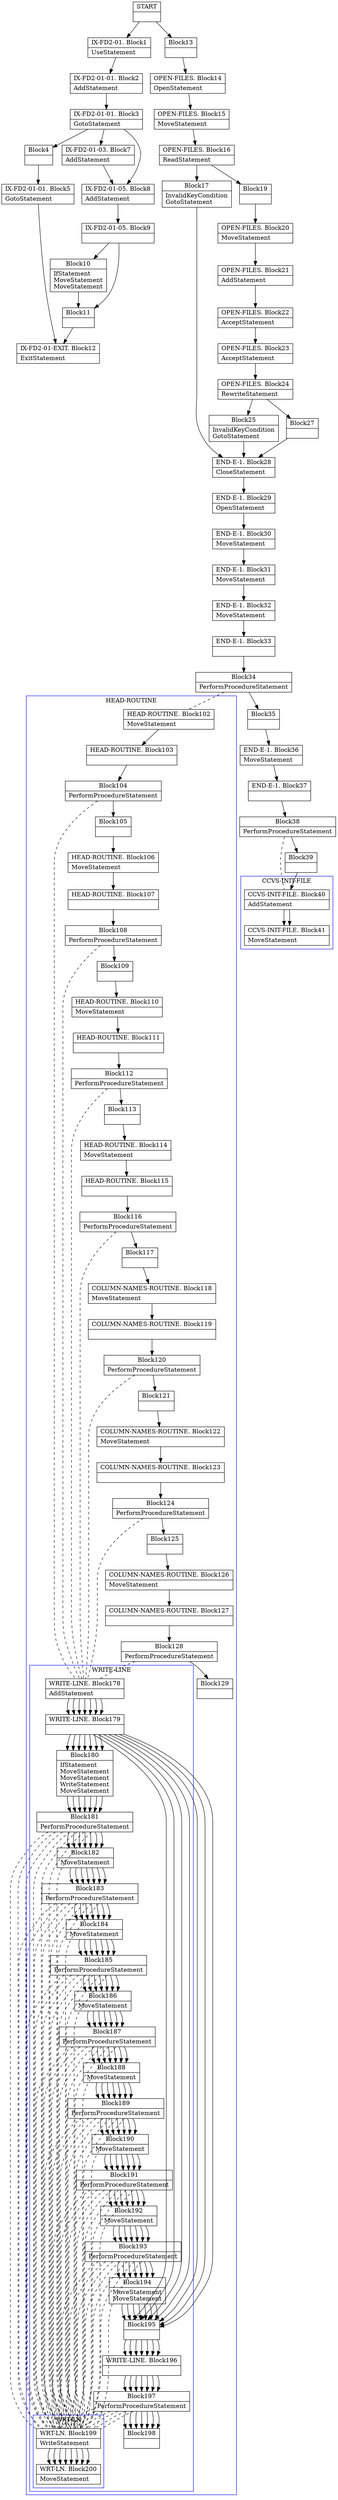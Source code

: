 digraph Cfg {
compound=true;
node [
shape = "record"
]

edge [
arrowtail = "empty"
]
Block0 [
label = "{START|}"
]
Block1 [
label = "{IX-FD2-01. Block1|UseStatement\l}"
]
Block2 [
label = "{IX-FD2-01-01. Block2|AddStatement\l}"
]
Block3 [
label = "{IX-FD2-01-01. Block3|GotoStatement\l}"
]
Block4 [
label = "{Block4|}"
]
Block5 [
label = "{IX-FD2-01-01. Block5|GotoStatement\l}"
]
Block12 [
label = "{IX-FD2-01-EXIT. Block12|ExitStatement\l}"
]
Block7 [
label = "{IX-FD2-01-03. Block7|AddStatement\l}"
]
Block8 [
label = "{IX-FD2-01-05. Block8|AddStatement\l}"
]
Block9 [
label = "{IX-FD2-01-05. Block9|}"
]
Block10 [
label = "{Block10|IfStatement\lMoveStatement\lMoveStatement\l}"
]
Block11 [
label = "{Block11|}"
]
Block13 [
label = "{Block13|}"
]
Block14 [
label = "{OPEN-FILES. Block14|OpenStatement\l}"
]
Block15 [
label = "{OPEN-FILES. Block15|MoveStatement\l}"
]
Block16 [
label = "{OPEN-FILES. Block16|ReadStatement\l}"
]
Block17 [
label = "{Block17|InvalidKeyCondition\lGotoStatement\l}"
]
Block28 [
label = "{END-E-1. Block28|CloseStatement\l}"
]
Block29 [
label = "{END-E-1. Block29|OpenStatement\l}"
]
Block30 [
label = "{END-E-1. Block30|MoveStatement\l}"
]
Block31 [
label = "{END-E-1. Block31|MoveStatement\l}"
]
Block32 [
label = "{END-E-1. Block32|MoveStatement\l}"
]
Block33 [
label = "{END-E-1. Block33|}"
]
Block34 [
label = "{Block34|PerformProcedureStatement\l}"
]
subgraph cluster_1{
color = blue;
label = "HEAD-ROUTINE";
Block102 [
label = "{HEAD-ROUTINE. Block102|MoveStatement\l}"
]
Block103 [
label = "{HEAD-ROUTINE. Block103|}"
]
Block104 [
label = "{Block104|PerformProcedureStatement\l}"
]
subgraph cluster_8{
color = blue;
label = "WRITE-LINE";
Block178 [
label = "{WRITE-LINE. Block178|AddStatement\l}"
]
Block179 [
label = "{WRITE-LINE. Block179|}"
]
Block180 [
label = "{Block180|IfStatement\lMoveStatement\lMoveStatement\lWriteStatement\lMoveStatement\l}"
]
Block181 [
label = "{Block181|PerformProcedureStatement\l}"
]
subgraph cluster_22{
color = blue;
label = "WRT-LN";
Block199 [
label = "{WRT-LN. Block199|WriteStatement\l}"
]
Block200 [
label = "{WRT-LN. Block200|MoveStatement\l}"
]
Block199 -> Block200

}
Block181 -> Block199 [style=dashed, arrowhead=none]

Block182 [
label = "{Block182|MoveStatement\l}"
]
Block183 [
label = "{Block183|PerformProcedureStatement\l}"
]
subgraph cluster_23{
color = blue;
label = "WRT-LN";
Block199 [
label = "{WRT-LN. Block199|WriteStatement\l}"
]
Block200 [
label = "{WRT-LN. Block200|MoveStatement\l}"
]
Block199 -> Block200

}
Block183 -> Block199 [style=dashed, arrowhead=none]

Block184 [
label = "{Block184|MoveStatement\l}"
]
Block185 [
label = "{Block185|PerformProcedureStatement\l}"
]
subgraph cluster_24{
color = blue;
label = "WRT-LN";
Block199 [
label = "{WRT-LN. Block199|WriteStatement\l}"
]
Block200 [
label = "{WRT-LN. Block200|MoveStatement\l}"
]
Block199 -> Block200

}
Block185 -> Block199 [style=dashed, arrowhead=none]

Block186 [
label = "{Block186|MoveStatement\l}"
]
Block187 [
label = "{Block187|PerformProcedureStatement\l}"
]
subgraph cluster_25{
color = blue;
label = "WRT-LN";
Block199 [
label = "{WRT-LN. Block199|WriteStatement\l}"
]
Block200 [
label = "{WRT-LN. Block200|MoveStatement\l}"
]
Block199 -> Block200

}
Block187 -> Block199 [style=dashed, arrowhead=none]

Block188 [
label = "{Block188|MoveStatement\l}"
]
Block189 [
label = "{Block189|PerformProcedureStatement\l}"
]
subgraph cluster_26{
color = blue;
label = "WRT-LN";
Block199 [
label = "{WRT-LN. Block199|WriteStatement\l}"
]
Block200 [
label = "{WRT-LN. Block200|MoveStatement\l}"
]
Block199 -> Block200

}
Block189 -> Block199 [style=dashed, arrowhead=none]

Block190 [
label = "{Block190|MoveStatement\l}"
]
Block191 [
label = "{Block191|PerformProcedureStatement\l}"
]
subgraph cluster_27{
color = blue;
label = "WRT-LN";
Block199 [
label = "{WRT-LN. Block199|WriteStatement\l}"
]
Block200 [
label = "{WRT-LN. Block200|MoveStatement\l}"
]
Block199 -> Block200

}
Block191 -> Block199 [style=dashed, arrowhead=none]

Block192 [
label = "{Block192|MoveStatement\l}"
]
Block193 [
label = "{Block193|PerformProcedureStatement\l}"
]
subgraph cluster_28{
color = blue;
label = "WRT-LN";
Block199 [
label = "{WRT-LN. Block199|WriteStatement\l}"
]
Block200 [
label = "{WRT-LN. Block200|MoveStatement\l}"
]
Block199 -> Block200

}
Block193 -> Block199 [style=dashed, arrowhead=none]

Block194 [
label = "{Block194|MoveStatement\lMoveStatement\l}"
]
Block195 [
label = "{Block195|}"
]
Block196 [
label = "{WRITE-LINE. Block196|}"
]
Block197 [
label = "{Block197|PerformProcedureStatement\l}"
]
subgraph cluster_29{
color = blue;
label = "WRT-LN";
Block199 [
label = "{WRT-LN. Block199|WriteStatement\l}"
]
Block200 [
label = "{WRT-LN. Block200|MoveStatement\l}"
]
Block199 -> Block200

}
Block197 -> Block199 [style=dashed, arrowhead=none]

Block198 [
label = "{Block198|}"
]
Block178 -> Block179
Block179 -> Block180
Block179 -> Block195
Block180 -> Block181
Block181 -> Block182
Block182 -> Block183
Block183 -> Block184
Block184 -> Block185
Block185 -> Block186
Block186 -> Block187
Block187 -> Block188
Block188 -> Block189
Block189 -> Block190
Block190 -> Block191
Block191 -> Block192
Block192 -> Block193
Block193 -> Block194
Block194 -> Block195
Block195 -> Block196
Block196 -> Block197
Block197 -> Block198

}
Block104 -> Block178 [style=dashed, arrowhead=none]

Block105 [
label = "{Block105|}"
]
Block106 [
label = "{HEAD-ROUTINE. Block106|MoveStatement\l}"
]
Block107 [
label = "{HEAD-ROUTINE. Block107|}"
]
Block108 [
label = "{Block108|PerformProcedureStatement\l}"
]
subgraph cluster_9{
color = blue;
label = "WRITE-LINE";
Block178 [
label = "{WRITE-LINE. Block178|AddStatement\l}"
]
Block179 [
label = "{WRITE-LINE. Block179|}"
]
Block180 [
label = "{Block180|IfStatement\lMoveStatement\lMoveStatement\lWriteStatement\lMoveStatement\l}"
]
Block181 [
label = "{Block181|PerformProcedureStatement\l}"
]
Block181 -> Block199 [style=dashed, arrowhead=none]

Block182 [
label = "{Block182|MoveStatement\l}"
]
Block183 [
label = "{Block183|PerformProcedureStatement\l}"
]
Block183 -> Block199 [style=dashed, arrowhead=none]

Block184 [
label = "{Block184|MoveStatement\l}"
]
Block185 [
label = "{Block185|PerformProcedureStatement\l}"
]
Block185 -> Block199 [style=dashed, arrowhead=none]

Block186 [
label = "{Block186|MoveStatement\l}"
]
Block187 [
label = "{Block187|PerformProcedureStatement\l}"
]
Block187 -> Block199 [style=dashed, arrowhead=none]

Block188 [
label = "{Block188|MoveStatement\l}"
]
Block189 [
label = "{Block189|PerformProcedureStatement\l}"
]
Block189 -> Block199 [style=dashed, arrowhead=none]

Block190 [
label = "{Block190|MoveStatement\l}"
]
Block191 [
label = "{Block191|PerformProcedureStatement\l}"
]
Block191 -> Block199 [style=dashed, arrowhead=none]

Block192 [
label = "{Block192|MoveStatement\l}"
]
Block193 [
label = "{Block193|PerformProcedureStatement\l}"
]
Block193 -> Block199 [style=dashed, arrowhead=none]

Block194 [
label = "{Block194|MoveStatement\lMoveStatement\l}"
]
Block195 [
label = "{Block195|}"
]
Block196 [
label = "{WRITE-LINE. Block196|}"
]
Block197 [
label = "{Block197|PerformProcedureStatement\l}"
]
Block197 -> Block199 [style=dashed, arrowhead=none]

Block198 [
label = "{Block198|}"
]
Block178 -> Block179
Block179 -> Block180
Block179 -> Block195
Block180 -> Block181
Block181 -> Block182
Block182 -> Block183
Block183 -> Block184
Block184 -> Block185
Block185 -> Block186
Block186 -> Block187
Block187 -> Block188
Block188 -> Block189
Block189 -> Block190
Block190 -> Block191
Block191 -> Block192
Block192 -> Block193
Block193 -> Block194
Block194 -> Block195
Block195 -> Block196
Block196 -> Block197
Block197 -> Block198

}
Block108 -> Block178 [style=dashed, arrowhead=none]

Block109 [
label = "{Block109|}"
]
Block110 [
label = "{HEAD-ROUTINE. Block110|MoveStatement\l}"
]
Block111 [
label = "{HEAD-ROUTINE. Block111|}"
]
Block112 [
label = "{Block112|PerformProcedureStatement\l}"
]
subgraph cluster_10{
color = blue;
label = "WRITE-LINE";
Block178 [
label = "{WRITE-LINE. Block178|AddStatement\l}"
]
Block179 [
label = "{WRITE-LINE. Block179|}"
]
Block180 [
label = "{Block180|IfStatement\lMoveStatement\lMoveStatement\lWriteStatement\lMoveStatement\l}"
]
Block181 [
label = "{Block181|PerformProcedureStatement\l}"
]
Block181 -> Block199 [style=dashed, arrowhead=none]

Block182 [
label = "{Block182|MoveStatement\l}"
]
Block183 [
label = "{Block183|PerformProcedureStatement\l}"
]
Block183 -> Block199 [style=dashed, arrowhead=none]

Block184 [
label = "{Block184|MoveStatement\l}"
]
Block185 [
label = "{Block185|PerformProcedureStatement\l}"
]
Block185 -> Block199 [style=dashed, arrowhead=none]

Block186 [
label = "{Block186|MoveStatement\l}"
]
Block187 [
label = "{Block187|PerformProcedureStatement\l}"
]
Block187 -> Block199 [style=dashed, arrowhead=none]

Block188 [
label = "{Block188|MoveStatement\l}"
]
Block189 [
label = "{Block189|PerformProcedureStatement\l}"
]
Block189 -> Block199 [style=dashed, arrowhead=none]

Block190 [
label = "{Block190|MoveStatement\l}"
]
Block191 [
label = "{Block191|PerformProcedureStatement\l}"
]
Block191 -> Block199 [style=dashed, arrowhead=none]

Block192 [
label = "{Block192|MoveStatement\l}"
]
Block193 [
label = "{Block193|PerformProcedureStatement\l}"
]
Block193 -> Block199 [style=dashed, arrowhead=none]

Block194 [
label = "{Block194|MoveStatement\lMoveStatement\l}"
]
Block195 [
label = "{Block195|}"
]
Block196 [
label = "{WRITE-LINE. Block196|}"
]
Block197 [
label = "{Block197|PerformProcedureStatement\l}"
]
Block197 -> Block199 [style=dashed, arrowhead=none]

Block198 [
label = "{Block198|}"
]
Block178 -> Block179
Block179 -> Block180
Block179 -> Block195
Block180 -> Block181
Block181 -> Block182
Block182 -> Block183
Block183 -> Block184
Block184 -> Block185
Block185 -> Block186
Block186 -> Block187
Block187 -> Block188
Block188 -> Block189
Block189 -> Block190
Block190 -> Block191
Block191 -> Block192
Block192 -> Block193
Block193 -> Block194
Block194 -> Block195
Block195 -> Block196
Block196 -> Block197
Block197 -> Block198

}
Block112 -> Block178 [style=dashed, arrowhead=none]

Block113 [
label = "{Block113|}"
]
Block114 [
label = "{HEAD-ROUTINE. Block114|MoveStatement\l}"
]
Block115 [
label = "{HEAD-ROUTINE. Block115|}"
]
Block116 [
label = "{Block116|PerformProcedureStatement\l}"
]
subgraph cluster_11{
color = blue;
label = "WRITE-LINE";
Block178 [
label = "{WRITE-LINE. Block178|AddStatement\l}"
]
Block179 [
label = "{WRITE-LINE. Block179|}"
]
Block180 [
label = "{Block180|IfStatement\lMoveStatement\lMoveStatement\lWriteStatement\lMoveStatement\l}"
]
Block181 [
label = "{Block181|PerformProcedureStatement\l}"
]
Block181 -> Block199 [style=dashed, arrowhead=none]

Block182 [
label = "{Block182|MoveStatement\l}"
]
Block183 [
label = "{Block183|PerformProcedureStatement\l}"
]
Block183 -> Block199 [style=dashed, arrowhead=none]

Block184 [
label = "{Block184|MoveStatement\l}"
]
Block185 [
label = "{Block185|PerformProcedureStatement\l}"
]
Block185 -> Block199 [style=dashed, arrowhead=none]

Block186 [
label = "{Block186|MoveStatement\l}"
]
Block187 [
label = "{Block187|PerformProcedureStatement\l}"
]
Block187 -> Block199 [style=dashed, arrowhead=none]

Block188 [
label = "{Block188|MoveStatement\l}"
]
Block189 [
label = "{Block189|PerformProcedureStatement\l}"
]
Block189 -> Block199 [style=dashed, arrowhead=none]

Block190 [
label = "{Block190|MoveStatement\l}"
]
Block191 [
label = "{Block191|PerformProcedureStatement\l}"
]
Block191 -> Block199 [style=dashed, arrowhead=none]

Block192 [
label = "{Block192|MoveStatement\l}"
]
Block193 [
label = "{Block193|PerformProcedureStatement\l}"
]
Block193 -> Block199 [style=dashed, arrowhead=none]

Block194 [
label = "{Block194|MoveStatement\lMoveStatement\l}"
]
Block195 [
label = "{Block195|}"
]
Block196 [
label = "{WRITE-LINE. Block196|}"
]
Block197 [
label = "{Block197|PerformProcedureStatement\l}"
]
Block197 -> Block199 [style=dashed, arrowhead=none]

Block198 [
label = "{Block198|}"
]
Block178 -> Block179
Block179 -> Block180
Block179 -> Block195
Block180 -> Block181
Block181 -> Block182
Block182 -> Block183
Block183 -> Block184
Block184 -> Block185
Block185 -> Block186
Block186 -> Block187
Block187 -> Block188
Block188 -> Block189
Block189 -> Block190
Block190 -> Block191
Block191 -> Block192
Block192 -> Block193
Block193 -> Block194
Block194 -> Block195
Block195 -> Block196
Block196 -> Block197
Block197 -> Block198

}
Block116 -> Block178 [style=dashed, arrowhead=none]

Block117 [
label = "{Block117|}"
]
Block118 [
label = "{COLUMN-NAMES-ROUTINE. Block118|MoveStatement\l}"
]
Block119 [
label = "{COLUMN-NAMES-ROUTINE. Block119|}"
]
Block120 [
label = "{Block120|PerformProcedureStatement\l}"
]
subgraph cluster_12{
color = blue;
label = "WRITE-LINE";
Block178 [
label = "{WRITE-LINE. Block178|AddStatement\l}"
]
Block179 [
label = "{WRITE-LINE. Block179|}"
]
Block180 [
label = "{Block180|IfStatement\lMoveStatement\lMoveStatement\lWriteStatement\lMoveStatement\l}"
]
Block181 [
label = "{Block181|PerformProcedureStatement\l}"
]
Block181 -> Block199 [style=dashed, arrowhead=none]

Block182 [
label = "{Block182|MoveStatement\l}"
]
Block183 [
label = "{Block183|PerformProcedureStatement\l}"
]
Block183 -> Block199 [style=dashed, arrowhead=none]

Block184 [
label = "{Block184|MoveStatement\l}"
]
Block185 [
label = "{Block185|PerformProcedureStatement\l}"
]
Block185 -> Block199 [style=dashed, arrowhead=none]

Block186 [
label = "{Block186|MoveStatement\l}"
]
Block187 [
label = "{Block187|PerformProcedureStatement\l}"
]
Block187 -> Block199 [style=dashed, arrowhead=none]

Block188 [
label = "{Block188|MoveStatement\l}"
]
Block189 [
label = "{Block189|PerformProcedureStatement\l}"
]
Block189 -> Block199 [style=dashed, arrowhead=none]

Block190 [
label = "{Block190|MoveStatement\l}"
]
Block191 [
label = "{Block191|PerformProcedureStatement\l}"
]
Block191 -> Block199 [style=dashed, arrowhead=none]

Block192 [
label = "{Block192|MoveStatement\l}"
]
Block193 [
label = "{Block193|PerformProcedureStatement\l}"
]
Block193 -> Block199 [style=dashed, arrowhead=none]

Block194 [
label = "{Block194|MoveStatement\lMoveStatement\l}"
]
Block195 [
label = "{Block195|}"
]
Block196 [
label = "{WRITE-LINE. Block196|}"
]
Block197 [
label = "{Block197|PerformProcedureStatement\l}"
]
Block197 -> Block199 [style=dashed, arrowhead=none]

Block198 [
label = "{Block198|}"
]
Block178 -> Block179
Block179 -> Block180
Block179 -> Block195
Block180 -> Block181
Block181 -> Block182
Block182 -> Block183
Block183 -> Block184
Block184 -> Block185
Block185 -> Block186
Block186 -> Block187
Block187 -> Block188
Block188 -> Block189
Block189 -> Block190
Block190 -> Block191
Block191 -> Block192
Block192 -> Block193
Block193 -> Block194
Block194 -> Block195
Block195 -> Block196
Block196 -> Block197
Block197 -> Block198

}
Block120 -> Block178 [style=dashed, arrowhead=none]

Block121 [
label = "{Block121|}"
]
Block122 [
label = "{COLUMN-NAMES-ROUTINE. Block122|MoveStatement\l}"
]
Block123 [
label = "{COLUMN-NAMES-ROUTINE. Block123|}"
]
Block124 [
label = "{Block124|PerformProcedureStatement\l}"
]
subgraph cluster_13{
color = blue;
label = "WRITE-LINE";
Block178 [
label = "{WRITE-LINE. Block178|AddStatement\l}"
]
Block179 [
label = "{WRITE-LINE. Block179|}"
]
Block180 [
label = "{Block180|IfStatement\lMoveStatement\lMoveStatement\lWriteStatement\lMoveStatement\l}"
]
Block181 [
label = "{Block181|PerformProcedureStatement\l}"
]
Block181 -> Block199 [style=dashed, arrowhead=none]

Block182 [
label = "{Block182|MoveStatement\l}"
]
Block183 [
label = "{Block183|PerformProcedureStatement\l}"
]
Block183 -> Block199 [style=dashed, arrowhead=none]

Block184 [
label = "{Block184|MoveStatement\l}"
]
Block185 [
label = "{Block185|PerformProcedureStatement\l}"
]
Block185 -> Block199 [style=dashed, arrowhead=none]

Block186 [
label = "{Block186|MoveStatement\l}"
]
Block187 [
label = "{Block187|PerformProcedureStatement\l}"
]
Block187 -> Block199 [style=dashed, arrowhead=none]

Block188 [
label = "{Block188|MoveStatement\l}"
]
Block189 [
label = "{Block189|PerformProcedureStatement\l}"
]
Block189 -> Block199 [style=dashed, arrowhead=none]

Block190 [
label = "{Block190|MoveStatement\l}"
]
Block191 [
label = "{Block191|PerformProcedureStatement\l}"
]
Block191 -> Block199 [style=dashed, arrowhead=none]

Block192 [
label = "{Block192|MoveStatement\l}"
]
Block193 [
label = "{Block193|PerformProcedureStatement\l}"
]
Block193 -> Block199 [style=dashed, arrowhead=none]

Block194 [
label = "{Block194|MoveStatement\lMoveStatement\l}"
]
Block195 [
label = "{Block195|}"
]
Block196 [
label = "{WRITE-LINE. Block196|}"
]
Block197 [
label = "{Block197|PerformProcedureStatement\l}"
]
Block197 -> Block199 [style=dashed, arrowhead=none]

Block198 [
label = "{Block198|}"
]
Block178 -> Block179
Block179 -> Block180
Block179 -> Block195
Block180 -> Block181
Block181 -> Block182
Block182 -> Block183
Block183 -> Block184
Block184 -> Block185
Block185 -> Block186
Block186 -> Block187
Block187 -> Block188
Block188 -> Block189
Block189 -> Block190
Block190 -> Block191
Block191 -> Block192
Block192 -> Block193
Block193 -> Block194
Block194 -> Block195
Block195 -> Block196
Block196 -> Block197
Block197 -> Block198

}
Block124 -> Block178 [style=dashed, arrowhead=none]

Block125 [
label = "{Block125|}"
]
Block126 [
label = "{COLUMN-NAMES-ROUTINE. Block126|MoveStatement\l}"
]
Block127 [
label = "{COLUMN-NAMES-ROUTINE. Block127|}"
]
Block128 [
label = "{Block128|PerformProcedureStatement\l}"
]
subgraph cluster_14{
color = blue;
label = "WRITE-LINE";
Block178 [
label = "{WRITE-LINE. Block178|AddStatement\l}"
]
Block179 [
label = "{WRITE-LINE. Block179|}"
]
Block180 [
label = "{Block180|IfStatement\lMoveStatement\lMoveStatement\lWriteStatement\lMoveStatement\l}"
]
Block181 [
label = "{Block181|PerformProcedureStatement\l}"
]
Block181 -> Block199 [style=dashed, arrowhead=none]

Block182 [
label = "{Block182|MoveStatement\l}"
]
Block183 [
label = "{Block183|PerformProcedureStatement\l}"
]
Block183 -> Block199 [style=dashed, arrowhead=none]

Block184 [
label = "{Block184|MoveStatement\l}"
]
Block185 [
label = "{Block185|PerformProcedureStatement\l}"
]
Block185 -> Block199 [style=dashed, arrowhead=none]

Block186 [
label = "{Block186|MoveStatement\l}"
]
Block187 [
label = "{Block187|PerformProcedureStatement\l}"
]
Block187 -> Block199 [style=dashed, arrowhead=none]

Block188 [
label = "{Block188|MoveStatement\l}"
]
Block189 [
label = "{Block189|PerformProcedureStatement\l}"
]
Block189 -> Block199 [style=dashed, arrowhead=none]

Block190 [
label = "{Block190|MoveStatement\l}"
]
Block191 [
label = "{Block191|PerformProcedureStatement\l}"
]
Block191 -> Block199 [style=dashed, arrowhead=none]

Block192 [
label = "{Block192|MoveStatement\l}"
]
Block193 [
label = "{Block193|PerformProcedureStatement\l}"
]
Block193 -> Block199 [style=dashed, arrowhead=none]

Block194 [
label = "{Block194|MoveStatement\lMoveStatement\l}"
]
Block195 [
label = "{Block195|}"
]
Block196 [
label = "{WRITE-LINE. Block196|}"
]
Block197 [
label = "{Block197|PerformProcedureStatement\l}"
]
Block197 -> Block199 [style=dashed, arrowhead=none]

Block198 [
label = "{Block198|}"
]
Block178 -> Block179
Block179 -> Block180
Block179 -> Block195
Block180 -> Block181
Block181 -> Block182
Block182 -> Block183
Block183 -> Block184
Block184 -> Block185
Block185 -> Block186
Block186 -> Block187
Block187 -> Block188
Block188 -> Block189
Block189 -> Block190
Block190 -> Block191
Block191 -> Block192
Block192 -> Block193
Block193 -> Block194
Block194 -> Block195
Block195 -> Block196
Block196 -> Block197
Block197 -> Block198

}
Block128 -> Block178 [style=dashed, arrowhead=none]

Block129 [
label = "{Block129|}"
]
Block102 -> Block103
Block103 -> Block104
Block104 -> Block105
Block105 -> Block106
Block106 -> Block107
Block107 -> Block108
Block108 -> Block109
Block109 -> Block110
Block110 -> Block111
Block111 -> Block112
Block112 -> Block113
Block113 -> Block114
Block114 -> Block115
Block115 -> Block116
Block116 -> Block117
Block117 -> Block118
Block118 -> Block119
Block119 -> Block120
Block120 -> Block121
Block121 -> Block122
Block122 -> Block123
Block123 -> Block124
Block124 -> Block125
Block125 -> Block126
Block126 -> Block127
Block127 -> Block128
Block128 -> Block129

}
Block34 -> Block102 [style=dashed, arrowhead=none]

Block35 [
label = "{Block35|}"
]
Block36 [
label = "{END-E-1. Block36|MoveStatement\l}"
]
Block37 [
label = "{END-E-1. Block37|}"
]
Block38 [
label = "{Block38|PerformProcedureStatement\l}"
]
subgraph cluster_2{
color = blue;
label = "CCVS-INIT-FILE";
Block40 [
label = "{CCVS-INIT-FILE. Block40|AddStatement\l}"
]
Block41 [
label = "{CCVS-INIT-FILE. Block41|MoveStatement\l}"
]
Block40 -> Block41

}
Block38 -> Block40 [style=dashed, arrowhead=none]

Block39 [
label = "{Block39|}"
]
Block40 [
label = "{CCVS-INIT-FILE. Block40|AddStatement\l}"
]
Block41 [
label = "{CCVS-INIT-FILE. Block41|MoveStatement\l}"
]
Block19 [
label = "{Block19|}"
]
Block20 [
label = "{OPEN-FILES. Block20|MoveStatement\l}"
]
Block21 [
label = "{OPEN-FILES. Block21|AddStatement\l}"
]
Block22 [
label = "{OPEN-FILES. Block22|AcceptStatement\l}"
]
Block23 [
label = "{OPEN-FILES. Block23|AcceptStatement\l}"
]
Block24 [
label = "{OPEN-FILES. Block24|RewriteStatement\l}"
]
Block25 [
label = "{Block25|InvalidKeyCondition\lGotoStatement\l}"
]
Block27 [
label = "{Block27|}"
]
Block0 -> Block1
Block0 -> Block13
Block1 -> Block2
Block2 -> Block3
Block3 -> Block4
Block3 -> Block7
Block3 -> Block8
Block4 -> Block5
Block5 -> Block12
Block7 -> Block8
Block8 -> Block9
Block9 -> Block10
Block9 -> Block11
Block10 -> Block11
Block11 -> Block12
Block13 -> Block14
Block14 -> Block15
Block15 -> Block16
Block16 -> Block17
Block16 -> Block19
Block17 -> Block28
Block28 -> Block29
Block29 -> Block30
Block30 -> Block31
Block31 -> Block32
Block32 -> Block33
Block33 -> Block34
Block34 -> Block35
Block35 -> Block36
Block36 -> Block37
Block37 -> Block38
Block38 -> Block39
Block39 -> Block40
Block40 -> Block41
Block19 -> Block20
Block20 -> Block21
Block21 -> Block22
Block22 -> Block23
Block23 -> Block24
Block24 -> Block25
Block24 -> Block27
Block25 -> Block28
Block27 -> Block28

}
